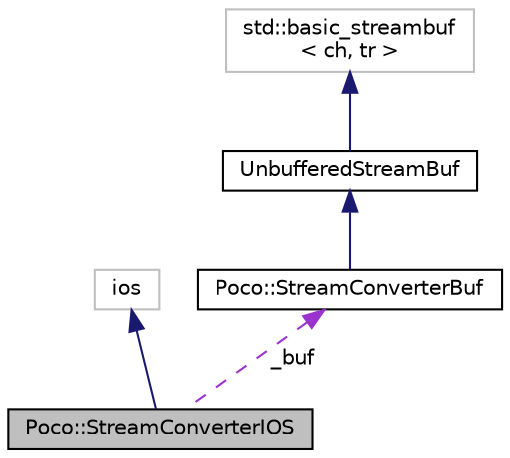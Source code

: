digraph "Poco::StreamConverterIOS"
{
 // LATEX_PDF_SIZE
  edge [fontname="Helvetica",fontsize="10",labelfontname="Helvetica",labelfontsize="10"];
  node [fontname="Helvetica",fontsize="10",shape=record];
  Node1 [label="Poco::StreamConverterIOS",height=0.2,width=0.4,color="black", fillcolor="grey75", style="filled", fontcolor="black",tooltip=" "];
  Node2 -> Node1 [dir="back",color="midnightblue",fontsize="10",style="solid",fontname="Helvetica"];
  Node2 [label="ios",height=0.2,width=0.4,color="grey75", fillcolor="white", style="filled",tooltip=" "];
  Node3 -> Node1 [dir="back",color="darkorchid3",fontsize="10",style="dashed",label=" _buf" ,fontname="Helvetica"];
  Node3 [label="Poco::StreamConverterBuf",height=0.2,width=0.4,color="black", fillcolor="white", style="filled",URL="$classPoco_1_1StreamConverterBuf.html",tooltip=" "];
  Node4 -> Node3 [dir="back",color="midnightblue",fontsize="10",style="solid",fontname="Helvetica"];
  Node4 [label="UnbufferedStreamBuf",height=0.2,width=0.4,color="black", fillcolor="white", style="filled",URL="$classPoco_1_1BasicUnbufferedStreamBuf.html",tooltip=" "];
  Node5 -> Node4 [dir="back",color="midnightblue",fontsize="10",style="solid",fontname="Helvetica"];
  Node5 [label="std::basic_streambuf\l\< ch, tr \>",height=0.2,width=0.4,color="grey75", fillcolor="white", style="filled",tooltip=" "];
}
